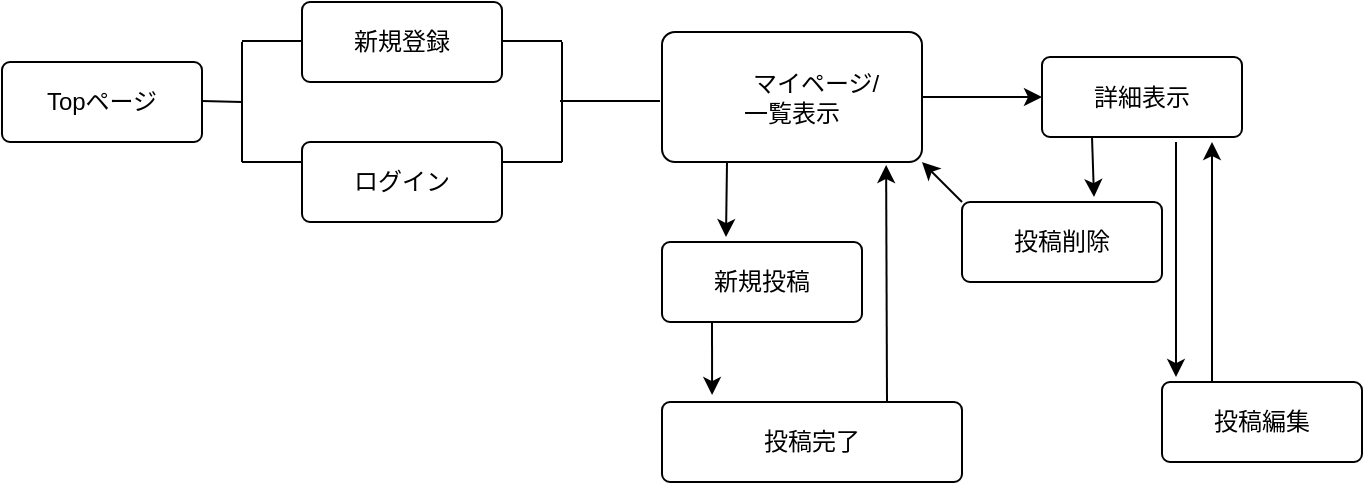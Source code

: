 <mxfile>
    <diagram id="iWIdR-sQQkuHQvLW7Evm" name="ページ1">
        <mxGraphModel dx="674" dy="539" grid="1" gridSize="10" guides="1" tooltips="1" connect="1" arrows="1" fold="1" page="1" pageScale="1" pageWidth="827" pageHeight="1169" math="0" shadow="0">
            <root>
                <mxCell id="0"/>
                <mxCell id="1" parent="0"/>
                <mxCell id="3" value="Topページ" style="rounded=1;arcSize=10;whiteSpace=wrap;html=1;align=center;" vertex="1" parent="1">
                    <mxGeometry x="110" y="200" width="100" height="40" as="geometry"/>
                </mxCell>
                <mxCell id="5" value="ログイン" style="rounded=1;arcSize=10;whiteSpace=wrap;html=1;align=center;" vertex="1" parent="1">
                    <mxGeometry x="260" y="240" width="100" height="40" as="geometry"/>
                </mxCell>
                <mxCell id="38" style="edgeStyle=none;html=1;exitX=1;exitY=0.5;exitDx=0;exitDy=0;entryX=0;entryY=0.5;entryDx=0;entryDy=0;" edge="1" parent="1" source="6" target="10">
                    <mxGeometry relative="1" as="geometry"/>
                </mxCell>
                <mxCell id="40" style="edgeStyle=none;html=1;exitX=0.25;exitY=1;exitDx=0;exitDy=0;entryX=0.32;entryY=-0.062;entryDx=0;entryDy=0;entryPerimeter=0;" edge="1" parent="1" source="6" target="8">
                    <mxGeometry relative="1" as="geometry"/>
                </mxCell>
                <mxCell id="6" value="　　マイページ/　　　　一覧表示" style="rounded=1;arcSize=10;whiteSpace=wrap;html=1;align=center;" vertex="1" parent="1">
                    <mxGeometry x="440" y="185" width="130" height="65" as="geometry"/>
                </mxCell>
                <mxCell id="7" value="新規登録" style="rounded=1;arcSize=10;whiteSpace=wrap;html=1;align=center;" vertex="1" parent="1">
                    <mxGeometry x="260" y="170" width="100" height="40" as="geometry"/>
                </mxCell>
                <mxCell id="29" style="edgeStyle=none;html=1;exitX=0.25;exitY=1;exitDx=0;exitDy=0;entryX=0.167;entryY=-0.087;entryDx=0;entryDy=0;entryPerimeter=0;" edge="1" parent="1" source="8" target="9">
                    <mxGeometry relative="1" as="geometry"/>
                </mxCell>
                <mxCell id="8" value="新規投稿" style="rounded=1;arcSize=10;whiteSpace=wrap;html=1;align=center;" vertex="1" parent="1">
                    <mxGeometry x="440" y="290" width="100" height="40" as="geometry"/>
                </mxCell>
                <mxCell id="30" style="edgeStyle=none;html=1;exitX=0.75;exitY=0;exitDx=0;exitDy=0;entryX=0.862;entryY=1.023;entryDx=0;entryDy=0;entryPerimeter=0;" edge="1" parent="1" source="9" target="6">
                    <mxGeometry relative="1" as="geometry"/>
                </mxCell>
                <mxCell id="9" value="投稿完了" style="rounded=1;arcSize=10;whiteSpace=wrap;html=1;align=center;" vertex="1" parent="1">
                    <mxGeometry x="440" y="370" width="150" height="40" as="geometry"/>
                </mxCell>
                <mxCell id="35" style="edgeStyle=none;html=1;exitX=0.25;exitY=1;exitDx=0;exitDy=0;entryX=0.66;entryY=-0.062;entryDx=0;entryDy=0;entryPerimeter=0;" edge="1" parent="1" source="10" target="11">
                    <mxGeometry relative="1" as="geometry"/>
                </mxCell>
                <mxCell id="36" style="edgeStyle=none;html=1;entryX=0.07;entryY=-0.062;entryDx=0;entryDy=0;entryPerimeter=0;" edge="1" parent="1" target="12">
                    <mxGeometry relative="1" as="geometry">
                        <mxPoint x="697" y="240" as="sourcePoint"/>
                    </mxGeometry>
                </mxCell>
                <mxCell id="10" value="詳細表示" style="rounded=1;arcSize=10;whiteSpace=wrap;html=1;align=center;" vertex="1" parent="1">
                    <mxGeometry x="630" y="197.5" width="100" height="40" as="geometry"/>
                </mxCell>
                <mxCell id="41" style="edgeStyle=none;html=1;exitX=0;exitY=0;exitDx=0;exitDy=0;entryX=1;entryY=1;entryDx=0;entryDy=0;" edge="1" parent="1" source="11" target="6">
                    <mxGeometry relative="1" as="geometry"/>
                </mxCell>
                <mxCell id="11" value="投稿削除" style="rounded=1;arcSize=10;whiteSpace=wrap;html=1;align=center;" vertex="1" parent="1">
                    <mxGeometry x="590" y="270" width="100" height="40" as="geometry"/>
                </mxCell>
                <mxCell id="39" style="edgeStyle=none;html=1;exitX=0.25;exitY=0;exitDx=0;exitDy=0;" edge="1" parent="1" source="12">
                    <mxGeometry relative="1" as="geometry">
                        <mxPoint x="715" y="240" as="targetPoint"/>
                    </mxGeometry>
                </mxCell>
                <mxCell id="12" value="投稿編集" style="rounded=1;arcSize=10;whiteSpace=wrap;html=1;align=center;" vertex="1" parent="1">
                    <mxGeometry x="690" y="360" width="100" height="40" as="geometry"/>
                </mxCell>
                <mxCell id="13" value="" style="endArrow=none;html=1;rounded=0;" edge="1" parent="1">
                    <mxGeometry relative="1" as="geometry">
                        <mxPoint x="210" y="219.5" as="sourcePoint"/>
                        <mxPoint x="230" y="220" as="targetPoint"/>
                    </mxGeometry>
                </mxCell>
                <mxCell id="16" value="" style="endArrow=none;html=1;rounded=0;" edge="1" parent="1">
                    <mxGeometry relative="1" as="geometry">
                        <mxPoint x="230" y="250" as="sourcePoint"/>
                        <mxPoint x="230" y="190" as="targetPoint"/>
                    </mxGeometry>
                </mxCell>
                <mxCell id="17" value="" style="endArrow=none;html=1;rounded=0;" edge="1" parent="1">
                    <mxGeometry relative="1" as="geometry">
                        <mxPoint x="230" y="189.5" as="sourcePoint"/>
                        <mxPoint x="260" y="189.5" as="targetPoint"/>
                    </mxGeometry>
                </mxCell>
                <mxCell id="18" value="" style="endArrow=none;html=1;rounded=0;" edge="1" parent="1">
                    <mxGeometry relative="1" as="geometry">
                        <mxPoint x="230" y="250" as="sourcePoint"/>
                        <mxPoint x="260" y="250" as="targetPoint"/>
                    </mxGeometry>
                </mxCell>
                <mxCell id="20" value="" style="endArrow=none;html=1;rounded=0;" edge="1" parent="1">
                    <mxGeometry relative="1" as="geometry">
                        <mxPoint x="360" y="189.5" as="sourcePoint"/>
                        <mxPoint x="390" y="189.5" as="targetPoint"/>
                    </mxGeometry>
                </mxCell>
                <mxCell id="21" value="" style="endArrow=none;html=1;rounded=0;" edge="1" parent="1">
                    <mxGeometry relative="1" as="geometry">
                        <mxPoint x="360" y="250" as="sourcePoint"/>
                        <mxPoint x="390" y="250" as="targetPoint"/>
                    </mxGeometry>
                </mxCell>
                <mxCell id="22" value="" style="endArrow=none;html=1;rounded=0;" edge="1" parent="1">
                    <mxGeometry relative="1" as="geometry">
                        <mxPoint x="390" y="250" as="sourcePoint"/>
                        <mxPoint x="390" y="190" as="targetPoint"/>
                    </mxGeometry>
                </mxCell>
                <mxCell id="23" value="" style="endArrow=none;html=1;rounded=0;" edge="1" parent="1">
                    <mxGeometry relative="1" as="geometry">
                        <mxPoint x="389" y="219.5" as="sourcePoint"/>
                        <mxPoint x="439" y="219.5" as="targetPoint"/>
                    </mxGeometry>
                </mxCell>
            </root>
        </mxGraphModel>
    </diagram>
</mxfile>
